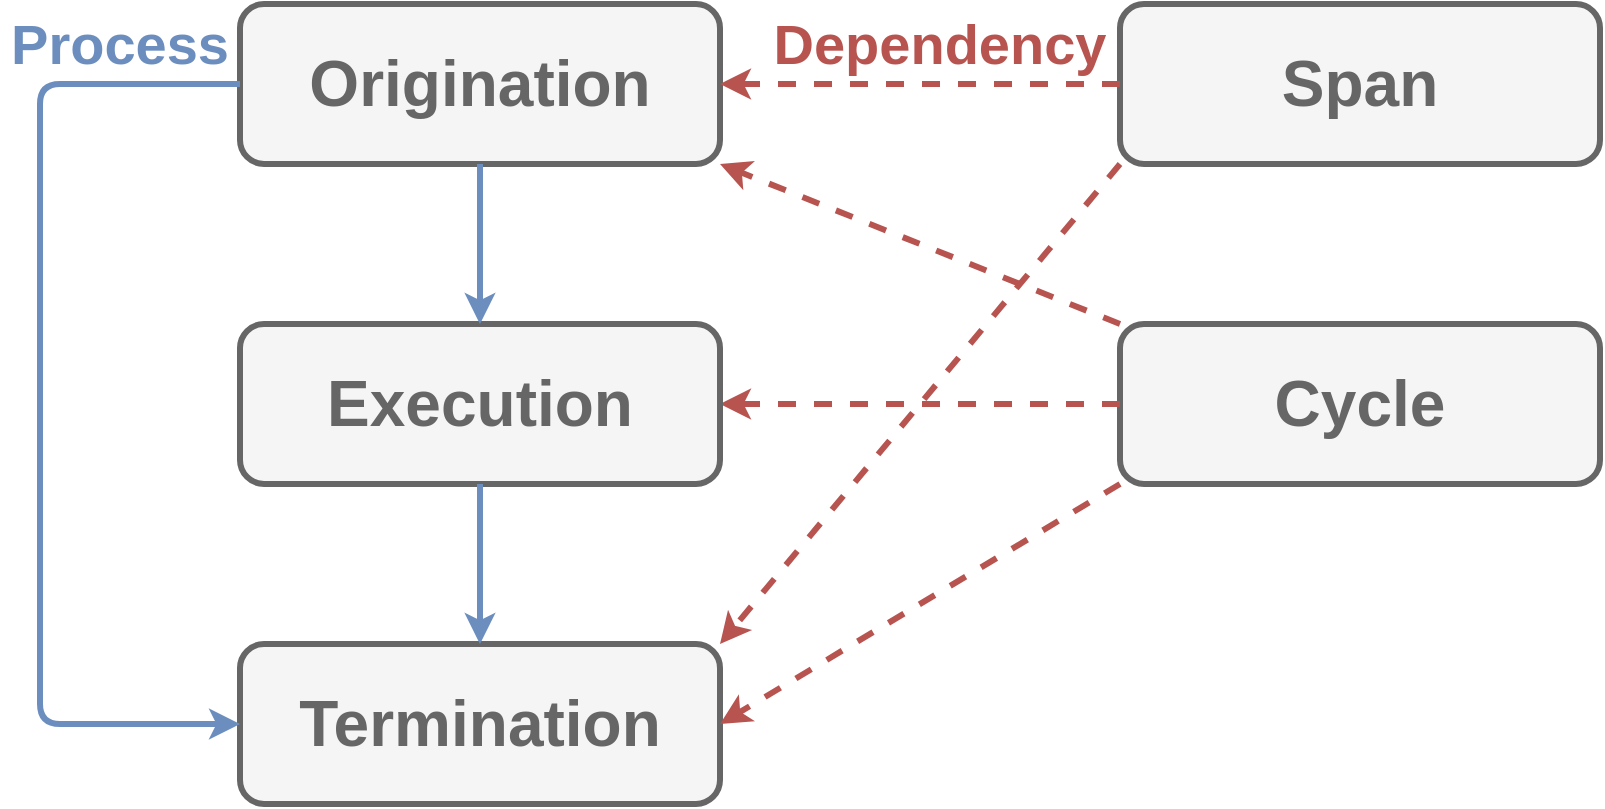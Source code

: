 <mxfile version="15.2.1" type="google"><diagram id="gIC-P3XVZgYCY64oVcCS" name="Page-1"><mxGraphModel dx="1422" dy="762" grid="1" gridSize="10" guides="1" tooltips="1" connect="1" arrows="1" fold="1" page="1" pageScale="1" pageWidth="827" pageHeight="1169" math="0" shadow="0"><root><mxCell id="0"/><mxCell id="1" parent="0"/><mxCell id="AwhOf1gein58tBQgA_gX-5" value="&lt;b&gt;&lt;font style=&quot;font-size: 28px&quot; color=&quot;#b85450&quot;&gt;Dependency&lt;/font&gt;&lt;/b&gt;" style="text;html=1;align=center;verticalAlign=middle;whiteSpace=wrap;rounded=0;" parent="1" vertex="1"><mxGeometry x="500" y="160" width="180" height="40" as="geometry"/></mxCell><mxCell id="AwhOf1gein58tBQgA_gX-1" value="&lt;font style=&quot;font-size: 32px&quot; color=&quot;#666666&quot;&gt;&lt;b&gt;Termination&lt;br&gt;&lt;/b&gt;&lt;/font&gt;" style="rounded=1;whiteSpace=wrap;html=1;fillColor=#f5f5f5;strokeColor=#666666;strokeWidth=3;fontColor=#333333;" parent="1" vertex="1"><mxGeometry x="240" y="480" width="240" height="80" as="geometry"/></mxCell><mxCell id="hqkxa886T-efN8nog71t-1" value="&lt;font style=&quot;font-size: 32px&quot; color=&quot;#666666&quot;&gt;&lt;b&gt;Origination&lt;/b&gt;&lt;/font&gt;" style="rounded=1;whiteSpace=wrap;html=1;fillColor=#f5f5f5;strokeColor=#666666;strokeWidth=3;fontColor=#333333;" parent="1" vertex="1"><mxGeometry x="240" y="160" width="240" height="80" as="geometry"/></mxCell><mxCell id="hqkxa886T-efN8nog71t-2" value="&lt;font color=&quot;#666666&quot;&gt;&lt;span style=&quot;font-size: 32px&quot;&gt;&lt;b&gt;Cycle&lt;/b&gt;&lt;/span&gt;&lt;br&gt;&lt;/font&gt;" style="rounded=1;whiteSpace=wrap;html=1;fillColor=#f5f5f5;strokeColor=#666666;strokeWidth=3;fontColor=#333333;" parent="1" vertex="1"><mxGeometry x="680" y="320" width="240" height="80" as="geometry"/></mxCell><mxCell id="-uU8suZgRjFjO6IKvmAb-1" value="&lt;font style=&quot;font-size: 32px&quot; color=&quot;#666666&quot;&gt;&lt;b&gt;Span&lt;/b&gt;&lt;/font&gt;" style="rounded=1;whiteSpace=wrap;html=1;fillColor=#f5f5f5;strokeColor=#666666;strokeWidth=3;fontColor=#333333;" parent="1" vertex="1"><mxGeometry x="680" y="160" width="240" height="80" as="geometry"/></mxCell><mxCell id="-uU8suZgRjFjO6IKvmAb-5" value="" style="endArrow=classic;html=1;fillColor=#f8cecc;strokeColor=#b85450;strokeWidth=3;dashed=1;entryX=1;entryY=0.5;entryDx=0;entryDy=0;exitX=0;exitY=0.5;exitDx=0;exitDy=0;" parent="1" source="hqkxa886T-efN8nog71t-2" target="AwhOf1gein58tBQgA_gX-2" edge="1"><mxGeometry width="50" height="50" relative="1" as="geometry"><mxPoint x="50" y="430" as="sourcePoint"/><mxPoint x="250" y="370" as="targetPoint"/></mxGeometry></mxCell><mxCell id="-uU8suZgRjFjO6IKvmAb-6" value="" style="endArrow=classic;html=1;fillColor=#f8cecc;strokeColor=#b85450;strokeWidth=3;dashed=1;entryX=1;entryY=0;entryDx=0;entryDy=0;exitX=0;exitY=1;exitDx=0;exitDy=0;" parent="1" source="-uU8suZgRjFjO6IKvmAb-1" target="AwhOf1gein58tBQgA_gX-1" edge="1"><mxGeometry width="50" height="50" relative="1" as="geometry"><mxPoint x="60" y="440" as="sourcePoint"/><mxPoint x="260" y="380" as="targetPoint"/></mxGeometry></mxCell><mxCell id="-uU8suZgRjFjO6IKvmAb-7" value="" style="endArrow=classic;html=1;fillColor=#f8cecc;strokeColor=#b85450;strokeWidth=3;dashed=1;entryX=1;entryY=0.5;entryDx=0;entryDy=0;exitX=0;exitY=0.5;exitDx=0;exitDy=0;" parent="1" source="-uU8suZgRjFjO6IKvmAb-1" target="hqkxa886T-efN8nog71t-1" edge="1"><mxGeometry width="50" height="50" relative="1" as="geometry"><mxPoint x="70" y="450" as="sourcePoint"/><mxPoint x="270" y="390" as="targetPoint"/></mxGeometry></mxCell><mxCell id="5ipUD6sbFOyg9McDkaIl-1" value="" style="endArrow=classic;html=1;fillColor=#f8cecc;strokeColor=#b85450;strokeWidth=3;dashed=1;entryX=1;entryY=0.5;entryDx=0;entryDy=0;exitX=0;exitY=1;exitDx=0;exitDy=0;" edge="1" parent="1" source="hqkxa886T-efN8nog71t-2" target="AwhOf1gein58tBQgA_gX-1"><mxGeometry width="50" height="50" relative="1" as="geometry"><mxPoint x="690" y="250" as="sourcePoint"/><mxPoint x="490" y="330" as="targetPoint"/></mxGeometry></mxCell><mxCell id="5ipUD6sbFOyg9McDkaIl-2" value="" style="endArrow=classic;html=1;fillColor=#f8cecc;strokeColor=#b85450;strokeWidth=3;dashed=1;entryX=1;entryY=1;entryDx=0;entryDy=0;startArrow=none;exitX=0;exitY=0;exitDx=0;exitDy=0;" edge="1" parent="1" source="hqkxa886T-efN8nog71t-2" target="hqkxa886T-efN8nog71t-1"><mxGeometry width="50" height="50" relative="1" as="geometry"><mxPoint x="570" y="280" as="sourcePoint"/><mxPoint x="490" y="410" as="targetPoint"/></mxGeometry></mxCell><mxCell id="AwhOf1gein58tBQgA_gX-2" value="&lt;font style=&quot;font-size: 32px&quot; color=&quot;#666666&quot;&gt;&lt;b&gt;Execution&lt;/b&gt;&lt;/font&gt;" style="rounded=1;whiteSpace=wrap;html=1;fillColor=#f5f5f5;strokeColor=#666666;strokeWidth=3;fontColor=#333333;" parent="1" vertex="1"><mxGeometry x="240" y="320" width="240" height="80" as="geometry"/></mxCell><mxCell id="5ipUD6sbFOyg9McDkaIl-4" value="" style="endArrow=classic;html=1;strokeWidth=3;fillColor=#dae8fc;strokeColor=#6c8ebf;elbow=vertical;startArrow=none;exitX=0.5;exitY=1;exitDx=0;exitDy=0;" edge="1" parent="1" source="hqkxa886T-efN8nog71t-1" target="AwhOf1gein58tBQgA_gX-2"><mxGeometry width="50" height="50" relative="1" as="geometry"><mxPoint x="1121" y="40" as="sourcePoint"/><mxPoint x="1121" y="280" as="targetPoint"/></mxGeometry></mxCell><mxCell id="5ipUD6sbFOyg9McDkaIl-5" value="&lt;b&gt;&lt;font style=&quot;font-size: 28px&quot; color=&quot;#6c8ebf&quot;&gt;Process&lt;/font&gt;&lt;/b&gt;" style="text;html=1;align=center;verticalAlign=middle;whiteSpace=wrap;rounded=0;" vertex="1" parent="1"><mxGeometry x="120" y="160" width="120" height="40" as="geometry"/></mxCell><mxCell id="5ipUD6sbFOyg9McDkaIl-6" value="" style="endArrow=classic;html=1;strokeWidth=3;fillColor=#dae8fc;strokeColor=#6c8ebf;elbow=vertical;startArrow=none;exitX=0.5;exitY=1;exitDx=0;exitDy=0;" edge="1" parent="1" source="AwhOf1gein58tBQgA_gX-2" target="AwhOf1gein58tBQgA_gX-1"><mxGeometry width="50" height="50" relative="1" as="geometry"><mxPoint x="370" y="250" as="sourcePoint"/><mxPoint x="370" y="330" as="targetPoint"/></mxGeometry></mxCell><mxCell id="5ipUD6sbFOyg9McDkaIl-7" value="" style="endArrow=classic;html=1;strokeWidth=3;fillColor=#dae8fc;strokeColor=#6c8ebf;elbow=vertical;startArrow=none;exitX=0;exitY=0.5;exitDx=0;exitDy=0;edgeStyle=orthogonalEdgeStyle;entryX=0;entryY=0.5;entryDx=0;entryDy=0;" edge="1" parent="1" source="hqkxa886T-efN8nog71t-1" target="AwhOf1gein58tBQgA_gX-1"><mxGeometry width="50" height="50" relative="1" as="geometry"><mxPoint x="370" y="250" as="sourcePoint"/><mxPoint x="220" y="560" as="targetPoint"/><Array as="points"><mxPoint x="140" y="200"/><mxPoint x="140" y="520"/></Array></mxGeometry></mxCell></root></mxGraphModel></diagram></mxfile>